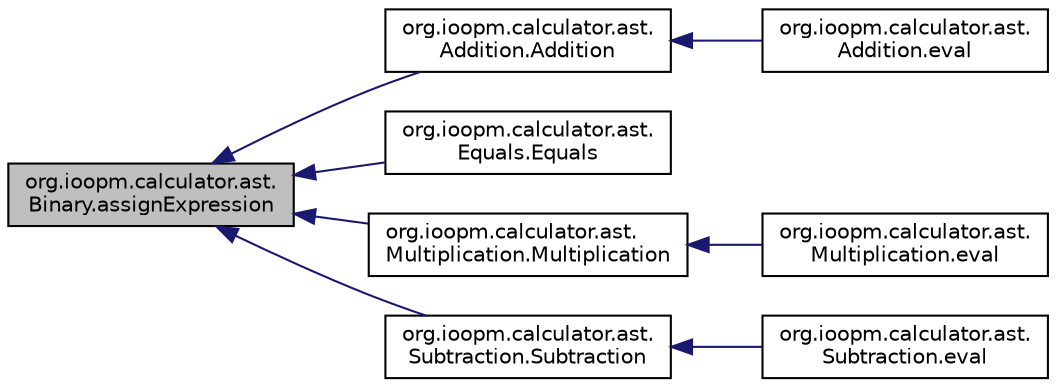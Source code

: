 digraph "org.ioopm.calculator.ast.Binary.assignExpression"
{
  edge [fontname="Helvetica",fontsize="10",labelfontname="Helvetica",labelfontsize="10"];
  node [fontname="Helvetica",fontsize="10",shape=record];
  rankdir="LR";
  Node1 [label="org.ioopm.calculator.ast.\lBinary.assignExpression",height=0.2,width=0.4,color="black", fillcolor="grey75", style="filled", fontcolor="black"];
  Node1 -> Node2 [dir="back",color="midnightblue",fontsize="10",style="solid",fontname="Helvetica"];
  Node2 [label="org.ioopm.calculator.ast.\lAddition.Addition",height=0.2,width=0.4,color="black", fillcolor="white", style="filled",URL="$classorg_1_1ioopm_1_1calculator_1_1ast_1_1_addition.html#a481c5a554aea890976cd74ace31e674f"];
  Node2 -> Node3 [dir="back",color="midnightblue",fontsize="10",style="solid",fontname="Helvetica"];
  Node3 [label="org.ioopm.calculator.ast.\lAddition.eval",height=0.2,width=0.4,color="black", fillcolor="white", style="filled",URL="$classorg_1_1ioopm_1_1calculator_1_1ast_1_1_addition.html#a8650f05d33838d93040a8bfba2d50983"];
  Node1 -> Node4 [dir="back",color="midnightblue",fontsize="10",style="solid",fontname="Helvetica"];
  Node4 [label="org.ioopm.calculator.ast.\lEquals.Equals",height=0.2,width=0.4,color="black", fillcolor="white", style="filled",URL="$classorg_1_1ioopm_1_1calculator_1_1ast_1_1_equals.html#aab957e35137af01c37ee5a324c84b20b"];
  Node1 -> Node5 [dir="back",color="midnightblue",fontsize="10",style="solid",fontname="Helvetica"];
  Node5 [label="org.ioopm.calculator.ast.\lMultiplication.Multiplication",height=0.2,width=0.4,color="black", fillcolor="white", style="filled",URL="$classorg_1_1ioopm_1_1calculator_1_1ast_1_1_multiplication.html#a52c6623660a593c1b2b30468ca3b3378"];
  Node5 -> Node6 [dir="back",color="midnightblue",fontsize="10",style="solid",fontname="Helvetica"];
  Node6 [label="org.ioopm.calculator.ast.\lMultiplication.eval",height=0.2,width=0.4,color="black", fillcolor="white", style="filled",URL="$classorg_1_1ioopm_1_1calculator_1_1ast_1_1_multiplication.html#af5823230fd22a3ab6a8c6b6e96b859ea"];
  Node1 -> Node7 [dir="back",color="midnightblue",fontsize="10",style="solid",fontname="Helvetica"];
  Node7 [label="org.ioopm.calculator.ast.\lSubtraction.Subtraction",height=0.2,width=0.4,color="black", fillcolor="white", style="filled",URL="$classorg_1_1ioopm_1_1calculator_1_1ast_1_1_subtraction.html#a70c1a71bd4836c5b339f425b200aa5ef"];
  Node7 -> Node8 [dir="back",color="midnightblue",fontsize="10",style="solid",fontname="Helvetica"];
  Node8 [label="org.ioopm.calculator.ast.\lSubtraction.eval",height=0.2,width=0.4,color="black", fillcolor="white", style="filled",URL="$classorg_1_1ioopm_1_1calculator_1_1ast_1_1_subtraction.html#a5f71f831d802df6cf51d799193dc7533"];
}
